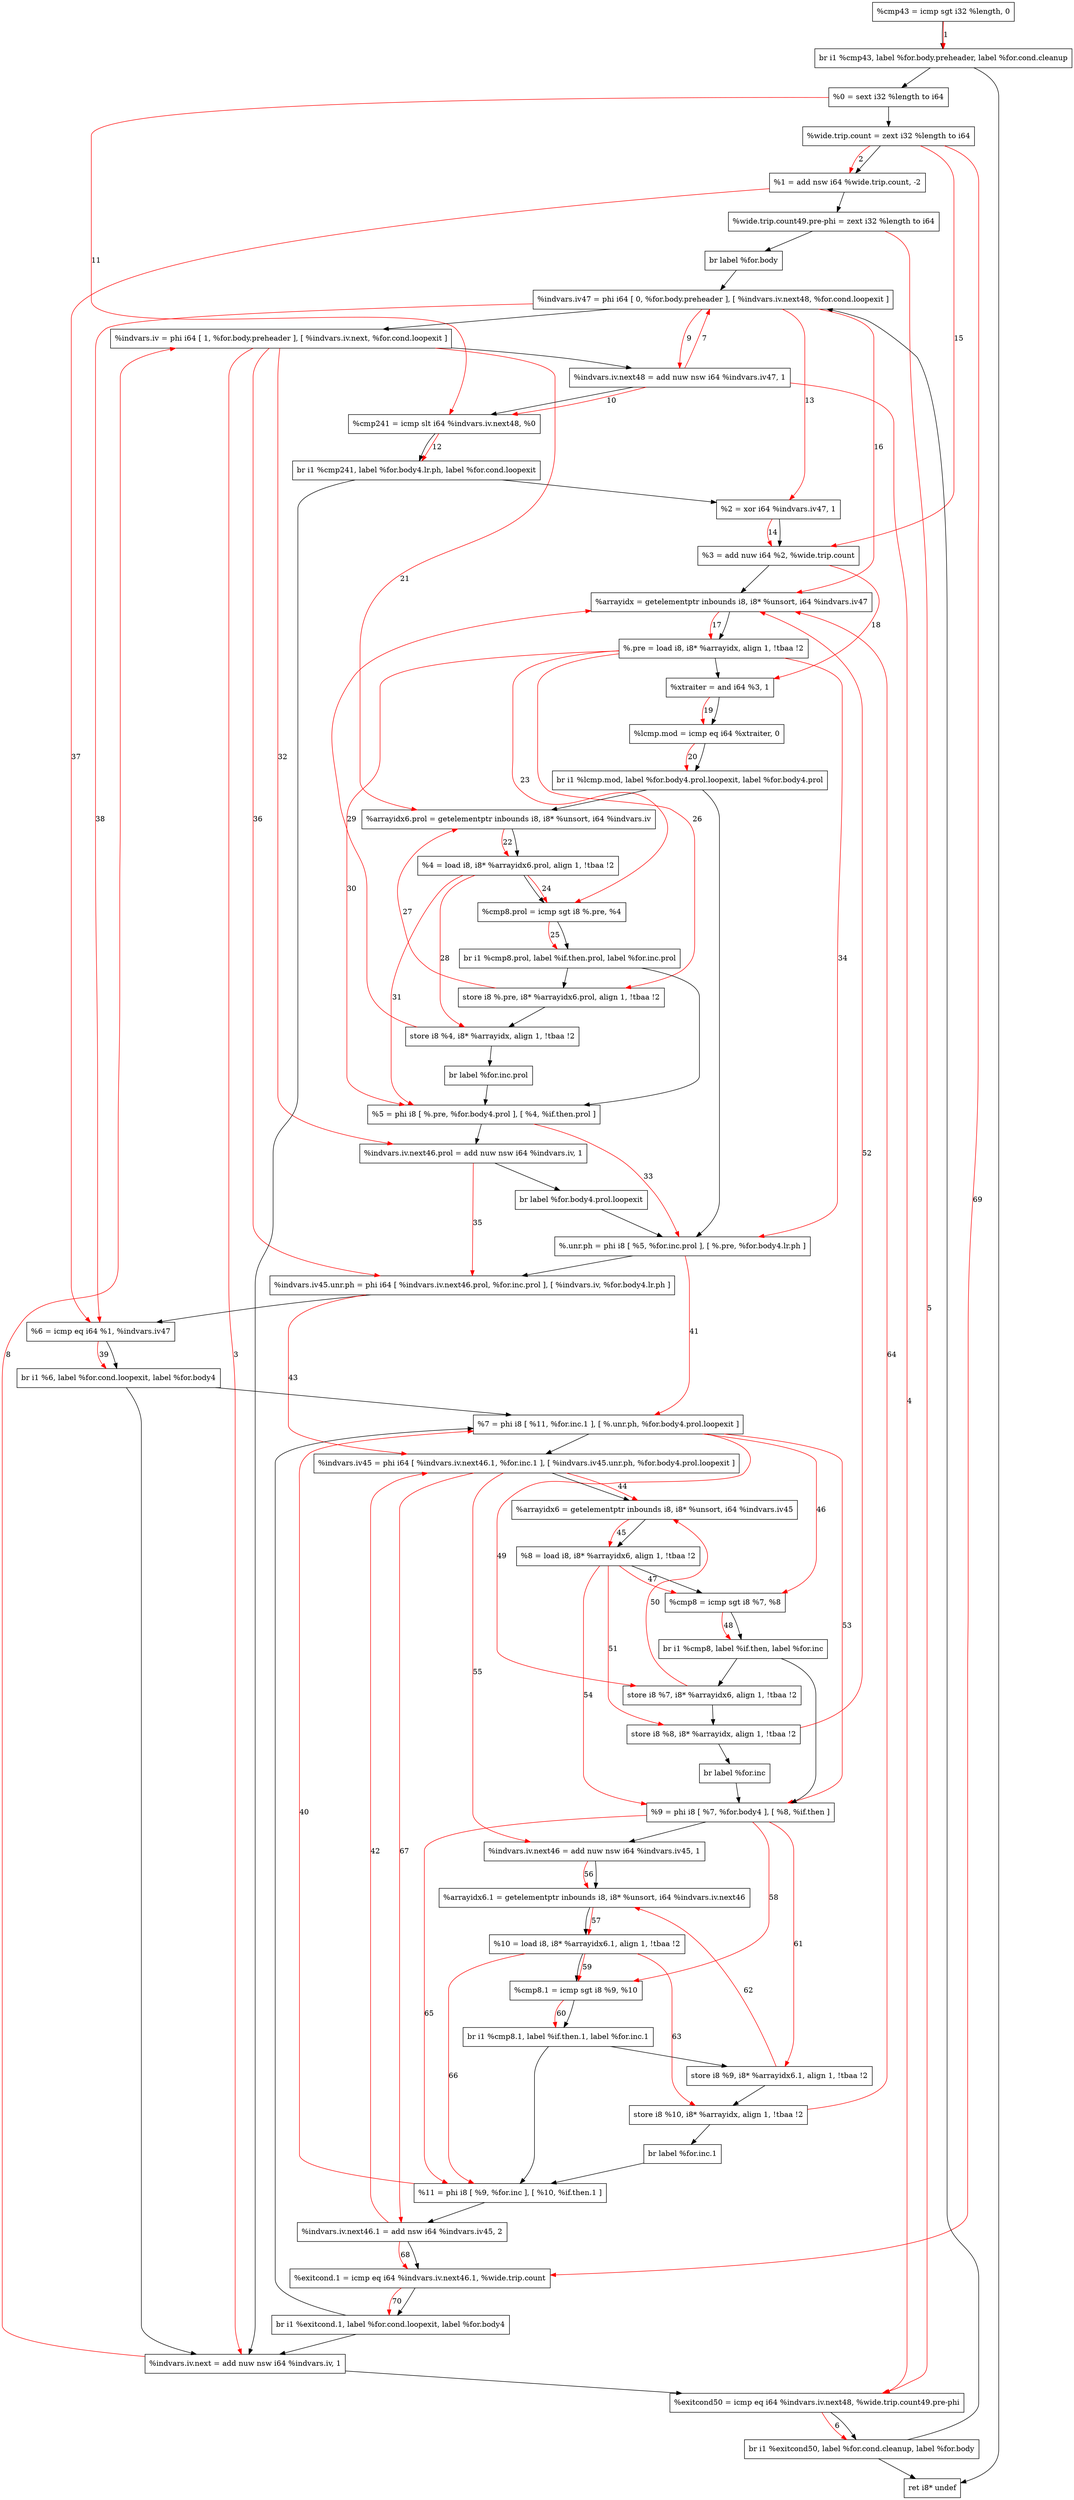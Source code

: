 digraph "CDFG for'func' function" {
	Node0x5562993d9430[shape=record, label="  %cmp43 = icmp sgt i32 %length, 0"]
	Node0x556299363c98[shape=record, label="  br i1 %cmp43, label %for.body.preheader, label %for.cond.cleanup"]
	Node0x5562993d8d78[shape=record, label="  %0 = sext i32 %length to i64"]
	Node0x5562993d9688[shape=record, label="  %wide.trip.count = zext i32 %length to i64"]
	Node0x5562993d9730[shape=record, label="  %1 = add nsw i64 %wide.trip.count, -2"]
	Node0x5562993d97d8[shape=record, label="  %wide.trip.count49.pre-phi = zext i32 %length to i64"]
	Node0x5562993d9958[shape=record, label="  br label %for.body"]
	Node0x5562993d9b10[shape=record, label="  %indvars.iv.next = add nuw nsw i64 %indvars.iv, 1"]
	Node0x5562993d9cd0[shape=record, label="  %exitcond50 = icmp eq i64 %indvars.iv.next48, %wide.trip.count49.pre-phi"]
	Node0x556299363db8[shape=record, label="  br i1 %exitcond50, label %for.cond.cleanup, label %for.body"]
	Node0x5562993d95d8[shape=record, label="  ret i8* undef"]
	Node0x5562993da158[shape=record, label="  %indvars.iv47 = phi i64 [ 0, %for.body.preheader ], [ %indvars.iv.next48, %for.cond.loopexit ]"]
	Node0x5562993da3c8[shape=record, label="  %indvars.iv = phi i64 [ 1, %for.body.preheader ], [ %indvars.iv.next, %for.cond.loopexit ]"]
	Node0x5562993da490[shape=record, label="  %indvars.iv.next48 = add nuw nsw i64 %indvars.iv47, 1"]
	Node0x5562993da500[shape=record, label="  %cmp241 = icmp slt i64 %indvars.iv.next48, %0"]
	Node0x55629936f228[shape=record, label="  br i1 %cmp241, label %for.body4.lr.ph, label %for.cond.loopexit"]
	Node0x5562993da5c0[shape=record, label="  %2 = xor i64 %indvars.iv47, 1"]
	Node0x5562993da630[shape=record, label="  %3 = add nuw i64 %2, %wide.trip.count"]
	Node0x5562993da6a0[shape=record, label="  %arrayidx = getelementptr inbounds i8, i8* %unsort, i64 %indvars.iv47"]
	Node0x5562993d9c28[shape=record, label="  %.pre = load i8, i8* %arrayidx, align 1, !tbaa !2"]
	Node0x5562993db5d0[shape=record, label="  %xtraiter = and i64 %3, 1"]
	Node0x5562993db640[shape=record, label="  %lcmp.mod = icmp eq i64 %xtraiter, 0"]
	Node0x55629936f468[shape=record, label="  br i1 %lcmp.mod, label %for.body4.prol.loopexit, label %for.body4.prol"]
	Node0x5562993db800[shape=record, label="  %arrayidx6.prol = getelementptr inbounds i8, i8* %unsort, i64 %indvars.iv"]
	Node0x5562993d98f8[shape=record, label="  %4 = load i8, i8* %arrayidx6.prol, align 1, !tbaa !2"]
	Node0x5562993dbf10[shape=record, label="  %cmp8.prol = icmp sgt i8 %.pre, %4"]
	Node0x55629936f588[shape=record, label="  br i1 %cmp8.prol, label %if.then.prol, label %for.inc.prol"]
	Node0x5562993dc460[shape=record, label="  store i8 %.pre, i8* %arrayidx6.prol, align 1, !tbaa !2"]
	Node0x5562993dc4e0[shape=record, label="  store i8 %4, i8* %arrayidx, align 1, !tbaa !2"]
	Node0x5562993dc308[shape=record, label="  br label %for.inc.prol"]
	Node0x5562993dc538[shape=record, label="  %5 = phi i8 [ %.pre, %for.body4.prol ], [ %4, %if.then.prol ]"]
	Node0x5562993dc630[shape=record, label="  %indvars.iv.next46.prol = add nuw nsw i64 %indvars.iv, 1"]
	Node0x5562993dc3e8[shape=record, label="  br label %for.body4.prol.loopexit"]
	Node0x5562993dc708[shape=record, label="  %.unr.ph = phi i8 [ %5, %for.inc.prol ], [ %.pre, %for.body4.lr.ph ]"]
	Node0x5562993dc7d8[shape=record, label="  %indvars.iv45.unr.ph = phi i64 [ %indvars.iv.next46.prol, %for.inc.prol ], [ %indvars.iv, %for.body4.lr.ph ]"]
	Node0x5562993dc8a0[shape=record, label="  %6 = icmp eq i64 %1, %indvars.iv47"]
	Node0x5562993dc9a8[shape=record, label="  br i1 %6, label %for.cond.loopexit, label %for.body4"]
	Node0x5562993dcab8[shape=record, label="  %7 = phi i8 [ %11, %for.inc.1 ], [ %.unr.ph, %for.body4.prol.loopexit ]"]
	Node0x5562993dcc38[shape=record, label="  %indvars.iv45 = phi i64 [ %indvars.iv.next46.1, %for.inc.1 ], [ %indvars.iv45.unr.ph, %for.body4.prol.loopexit ]"]
	Node0x5562993dcd00[shape=record, label="  %arrayidx6 = getelementptr inbounds i8, i8* %unsort, i64 %indvars.iv45"]
	Node0x5562993dcd68[shape=record, label="  %8 = load i8, i8* %arrayidx6, align 1, !tbaa !2"]
	Node0x5562993dce70[shape=record, label="  %cmp8 = icmp sgt i8 %7, %8"]
	Node0x5562993dd068[shape=record, label="  br i1 %cmp8, label %if.then, label %for.inc"]
	Node0x5562993dd0e0[shape=record, label="  store i8 %7, i8* %arrayidx6, align 1, !tbaa !2"]
	Node0x5562993dd160[shape=record, label="  store i8 %8, i8* %arrayidx, align 1, !tbaa !2"]
	Node0x5562993dcf08[shape=record, label="  br label %for.inc"]
	Node0x5562993dd1b8[shape=record, label="  %9 = phi i8 [ %7, %for.body4 ], [ %8, %if.then ]"]
	Node0x5562993dd2b0[shape=record, label="  %indvars.iv.next46 = add nuw nsw i64 %indvars.iv45, 1"]
	Node0x5562993dd3b0[shape=record, label="  %arrayidx6.1 = getelementptr inbounds i8, i8* %unsort, i64 %indvars.iv.next46"]
	Node0x5562993dcfd8[shape=record, label="  %10 = load i8, i8* %arrayidx6.1, align 1, !tbaa !2"]
	Node0x5562993dd430[shape=record, label="  %cmp8.1 = icmp sgt i8 %9, %10"]
	Node0x5562993ddd98[shape=record, label="  br i1 %cmp8.1, label %if.then.1, label %for.inc.1"]
	Node0x5562993dde10[shape=record, label="  store i8 %9, i8* %arrayidx6.1, align 1, !tbaa !2"]
	Node0x5562993dde90[shape=record, label="  store i8 %10, i8* %arrayidx, align 1, !tbaa !2"]
	Node0x5562993ddd08[shape=record, label="  br label %for.inc.1"]
	Node0x5562993ddee8[shape=record, label="  %11 = phi i8 [ %9, %for.inc ], [ %10, %if.then.1 ]"]
	Node0x5562993ddfb0[shape=record, label="  %indvars.iv.next46.1 = add nsw i64 %indvars.iv45, 2"]
	Node0x5562993de050[shape=record, label="  %exitcond.1 = icmp eq i64 %indvars.iv.next46.1, %wide.trip.count"]
	Node0x5562993de108[shape=record, label="  br i1 %exitcond.1, label %for.cond.loopexit, label %for.body4"]
	Node0x5562993d9430 -> Node0x556299363c98
	Node0x556299363c98 -> Node0x5562993d8d78
	Node0x556299363c98 -> Node0x5562993d95d8
	Node0x5562993d8d78 -> Node0x5562993d9688
	Node0x5562993d9688 -> Node0x5562993d9730
	Node0x5562993d9730 -> Node0x5562993d97d8
	Node0x5562993d97d8 -> Node0x5562993d9958
	Node0x5562993d9958 -> Node0x5562993da158
	Node0x5562993d9b10 -> Node0x5562993d9cd0
	Node0x5562993d9cd0 -> Node0x556299363db8
	Node0x556299363db8 -> Node0x5562993d95d8
	Node0x556299363db8 -> Node0x5562993da158
	Node0x5562993da158 -> Node0x5562993da3c8
	Node0x5562993da3c8 -> Node0x5562993da490
	Node0x5562993da490 -> Node0x5562993da500
	Node0x5562993da500 -> Node0x55629936f228
	Node0x55629936f228 -> Node0x5562993da5c0
	Node0x55629936f228 -> Node0x5562993d9b10
	Node0x5562993da5c0 -> Node0x5562993da630
	Node0x5562993da630 -> Node0x5562993da6a0
	Node0x5562993da6a0 -> Node0x5562993d9c28
	Node0x5562993d9c28 -> Node0x5562993db5d0
	Node0x5562993db5d0 -> Node0x5562993db640
	Node0x5562993db640 -> Node0x55629936f468
	Node0x55629936f468 -> Node0x5562993dc708
	Node0x55629936f468 -> Node0x5562993db800
	Node0x5562993db800 -> Node0x5562993d98f8
	Node0x5562993d98f8 -> Node0x5562993dbf10
	Node0x5562993dbf10 -> Node0x55629936f588
	Node0x55629936f588 -> Node0x5562993dc460
	Node0x55629936f588 -> Node0x5562993dc538
	Node0x5562993dc460 -> Node0x5562993dc4e0
	Node0x5562993dc4e0 -> Node0x5562993dc308
	Node0x5562993dc308 -> Node0x5562993dc538
	Node0x5562993dc538 -> Node0x5562993dc630
	Node0x5562993dc630 -> Node0x5562993dc3e8
	Node0x5562993dc3e8 -> Node0x5562993dc708
	Node0x5562993dc708 -> Node0x5562993dc7d8
	Node0x5562993dc7d8 -> Node0x5562993dc8a0
	Node0x5562993dc8a0 -> Node0x5562993dc9a8
	Node0x5562993dc9a8 -> Node0x5562993d9b10
	Node0x5562993dc9a8 -> Node0x5562993dcab8
	Node0x5562993dcab8 -> Node0x5562993dcc38
	Node0x5562993dcc38 -> Node0x5562993dcd00
	Node0x5562993dcd00 -> Node0x5562993dcd68
	Node0x5562993dcd68 -> Node0x5562993dce70
	Node0x5562993dce70 -> Node0x5562993dd068
	Node0x5562993dd068 -> Node0x5562993dd0e0
	Node0x5562993dd068 -> Node0x5562993dd1b8
	Node0x5562993dd0e0 -> Node0x5562993dd160
	Node0x5562993dd160 -> Node0x5562993dcf08
	Node0x5562993dcf08 -> Node0x5562993dd1b8
	Node0x5562993dd1b8 -> Node0x5562993dd2b0
	Node0x5562993dd2b0 -> Node0x5562993dd3b0
	Node0x5562993dd3b0 -> Node0x5562993dcfd8
	Node0x5562993dcfd8 -> Node0x5562993dd430
	Node0x5562993dd430 -> Node0x5562993ddd98
	Node0x5562993ddd98 -> Node0x5562993dde10
	Node0x5562993ddd98 -> Node0x5562993ddee8
	Node0x5562993dde10 -> Node0x5562993dde90
	Node0x5562993dde90 -> Node0x5562993ddd08
	Node0x5562993ddd08 -> Node0x5562993ddee8
	Node0x5562993ddee8 -> Node0x5562993ddfb0
	Node0x5562993ddfb0 -> Node0x5562993de050
	Node0x5562993de050 -> Node0x5562993de108
	Node0x5562993de108 -> Node0x5562993d9b10
	Node0x5562993de108 -> Node0x5562993dcab8
edge [color=red]
	Node0x5562993d9430 -> Node0x556299363c98[label="1"]
	Node0x5562993d9688 -> Node0x5562993d9730[label="2"]
	Node0x5562993da3c8 -> Node0x5562993d9b10[label="3"]
	Node0x5562993da490 -> Node0x5562993d9cd0[label="4"]
	Node0x5562993d97d8 -> Node0x5562993d9cd0[label="5"]
	Node0x5562993d9cd0 -> Node0x556299363db8[label="6"]
	Node0x5562993da490 -> Node0x5562993da158[label="7"]
	Node0x5562993d9b10 -> Node0x5562993da3c8[label="8"]
	Node0x5562993da158 -> Node0x5562993da490[label="9"]
	Node0x5562993da490 -> Node0x5562993da500[label="10"]
	Node0x5562993d8d78 -> Node0x5562993da500[label="11"]
	Node0x5562993da500 -> Node0x55629936f228[label="12"]
	Node0x5562993da158 -> Node0x5562993da5c0[label="13"]
	Node0x5562993da5c0 -> Node0x5562993da630[label="14"]
	Node0x5562993d9688 -> Node0x5562993da630[label="15"]
	Node0x5562993da158 -> Node0x5562993da6a0[label="16"]
	Node0x5562993da6a0 -> Node0x5562993d9c28[label="17"]
	Node0x5562993da630 -> Node0x5562993db5d0[label="18"]
	Node0x5562993db5d0 -> Node0x5562993db640[label="19"]
	Node0x5562993db640 -> Node0x55629936f468[label="20"]
	Node0x5562993da3c8 -> Node0x5562993db800[label="21"]
	Node0x5562993db800 -> Node0x5562993d98f8[label="22"]
	Node0x5562993d9c28 -> Node0x5562993dbf10[label="23"]
	Node0x5562993d98f8 -> Node0x5562993dbf10[label="24"]
	Node0x5562993dbf10 -> Node0x55629936f588[label="25"]
	Node0x5562993d9c28 -> Node0x5562993dc460[label="26"]
	Node0x5562993dc460 -> Node0x5562993db800[label="27"]
	Node0x5562993d98f8 -> Node0x5562993dc4e0[label="28"]
	Node0x5562993dc4e0 -> Node0x5562993da6a0[label="29"]
	Node0x5562993d9c28 -> Node0x5562993dc538[label="30"]
	Node0x5562993d98f8 -> Node0x5562993dc538[label="31"]
	Node0x5562993da3c8 -> Node0x5562993dc630[label="32"]
	Node0x5562993dc538 -> Node0x5562993dc708[label="33"]
	Node0x5562993d9c28 -> Node0x5562993dc708[label="34"]
	Node0x5562993dc630 -> Node0x5562993dc7d8[label="35"]
	Node0x5562993da3c8 -> Node0x5562993dc7d8[label="36"]
	Node0x5562993d9730 -> Node0x5562993dc8a0[label="37"]
	Node0x5562993da158 -> Node0x5562993dc8a0[label="38"]
	Node0x5562993dc8a0 -> Node0x5562993dc9a8[label="39"]
	Node0x5562993ddee8 -> Node0x5562993dcab8[label="40"]
	Node0x5562993dc708 -> Node0x5562993dcab8[label="41"]
	Node0x5562993ddfb0 -> Node0x5562993dcc38[label="42"]
	Node0x5562993dc7d8 -> Node0x5562993dcc38[label="43"]
	Node0x5562993dcc38 -> Node0x5562993dcd00[label="44"]
	Node0x5562993dcd00 -> Node0x5562993dcd68[label="45"]
	Node0x5562993dcab8 -> Node0x5562993dce70[label="46"]
	Node0x5562993dcd68 -> Node0x5562993dce70[label="47"]
	Node0x5562993dce70 -> Node0x5562993dd068[label="48"]
	Node0x5562993dcab8 -> Node0x5562993dd0e0[label="49"]
	Node0x5562993dd0e0 -> Node0x5562993dcd00[label="50"]
	Node0x5562993dcd68 -> Node0x5562993dd160[label="51"]
	Node0x5562993dd160 -> Node0x5562993da6a0[label="52"]
	Node0x5562993dcab8 -> Node0x5562993dd1b8[label="53"]
	Node0x5562993dcd68 -> Node0x5562993dd1b8[label="54"]
	Node0x5562993dcc38 -> Node0x5562993dd2b0[label="55"]
	Node0x5562993dd2b0 -> Node0x5562993dd3b0[label="56"]
	Node0x5562993dd3b0 -> Node0x5562993dcfd8[label="57"]
	Node0x5562993dd1b8 -> Node0x5562993dd430[label="58"]
	Node0x5562993dcfd8 -> Node0x5562993dd430[label="59"]
	Node0x5562993dd430 -> Node0x5562993ddd98[label="60"]
	Node0x5562993dd1b8 -> Node0x5562993dde10[label="61"]
	Node0x5562993dde10 -> Node0x5562993dd3b0[label="62"]
	Node0x5562993dcfd8 -> Node0x5562993dde90[label="63"]
	Node0x5562993dde90 -> Node0x5562993da6a0[label="64"]
	Node0x5562993dd1b8 -> Node0x5562993ddee8[label="65"]
	Node0x5562993dcfd8 -> Node0x5562993ddee8[label="66"]
	Node0x5562993dcc38 -> Node0x5562993ddfb0[label="67"]
	Node0x5562993ddfb0 -> Node0x5562993de050[label="68"]
	Node0x5562993d9688 -> Node0x5562993de050[label="69"]
	Node0x5562993de050 -> Node0x5562993de108[label="70"]
}

